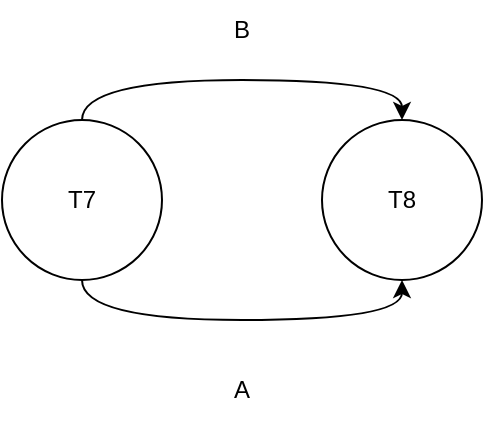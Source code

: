 <mxfile version="16.6.2"><diagram id="EWTyyBJQxntK7YD_EJqC" name="Page-1"><mxGraphModel dx="1422" dy="791" grid="1" gridSize="10" guides="1" tooltips="1" connect="1" arrows="1" fold="1" page="1" pageScale="1" pageWidth="827" pageHeight="1169" math="0" shadow="0"><root><mxCell id="0"/><mxCell id="1" parent="0"/><mxCell id="RlXEGFypKJF_irxQulKZ-3" style="edgeStyle=orthogonalEdgeStyle;rounded=0;orthogonalLoop=1;jettySize=auto;html=1;exitX=0.5;exitY=0;exitDx=0;exitDy=0;entryX=0.5;entryY=0;entryDx=0;entryDy=0;curved=1;" edge="1" parent="1" source="RlXEGFypKJF_irxQulKZ-1" target="RlXEGFypKJF_irxQulKZ-2"><mxGeometry relative="1" as="geometry"/></mxCell><mxCell id="RlXEGFypKJF_irxQulKZ-5" style="edgeStyle=orthogonalEdgeStyle;curved=1;rounded=0;orthogonalLoop=1;jettySize=auto;html=1;exitX=0.5;exitY=1;exitDx=0;exitDy=0;entryX=0.5;entryY=1;entryDx=0;entryDy=0;" edge="1" parent="1" source="RlXEGFypKJF_irxQulKZ-1" target="RlXEGFypKJF_irxQulKZ-2"><mxGeometry relative="1" as="geometry"/></mxCell><mxCell id="RlXEGFypKJF_irxQulKZ-1" value="T7" style="ellipse;whiteSpace=wrap;html=1;aspect=fixed;" vertex="1" parent="1"><mxGeometry x="200" y="280" width="80" height="80" as="geometry"/></mxCell><mxCell id="RlXEGFypKJF_irxQulKZ-2" value="&lt;div&gt;T8&lt;/div&gt;" style="ellipse;whiteSpace=wrap;html=1;aspect=fixed;" vertex="1" parent="1"><mxGeometry x="360" y="280" width="80" height="80" as="geometry"/></mxCell><mxCell id="RlXEGFypKJF_irxQulKZ-4" value="B" style="text;html=1;strokeColor=none;fillColor=none;align=center;verticalAlign=middle;whiteSpace=wrap;rounded=0;" vertex="1" parent="1"><mxGeometry x="290" y="220" width="60" height="30" as="geometry"/></mxCell><mxCell id="RlXEGFypKJF_irxQulKZ-6" value="A" style="text;html=1;strokeColor=none;fillColor=none;align=center;verticalAlign=middle;whiteSpace=wrap;rounded=0;" vertex="1" parent="1"><mxGeometry x="290" y="400" width="60" height="30" as="geometry"/></mxCell></root></mxGraphModel></diagram></mxfile>
